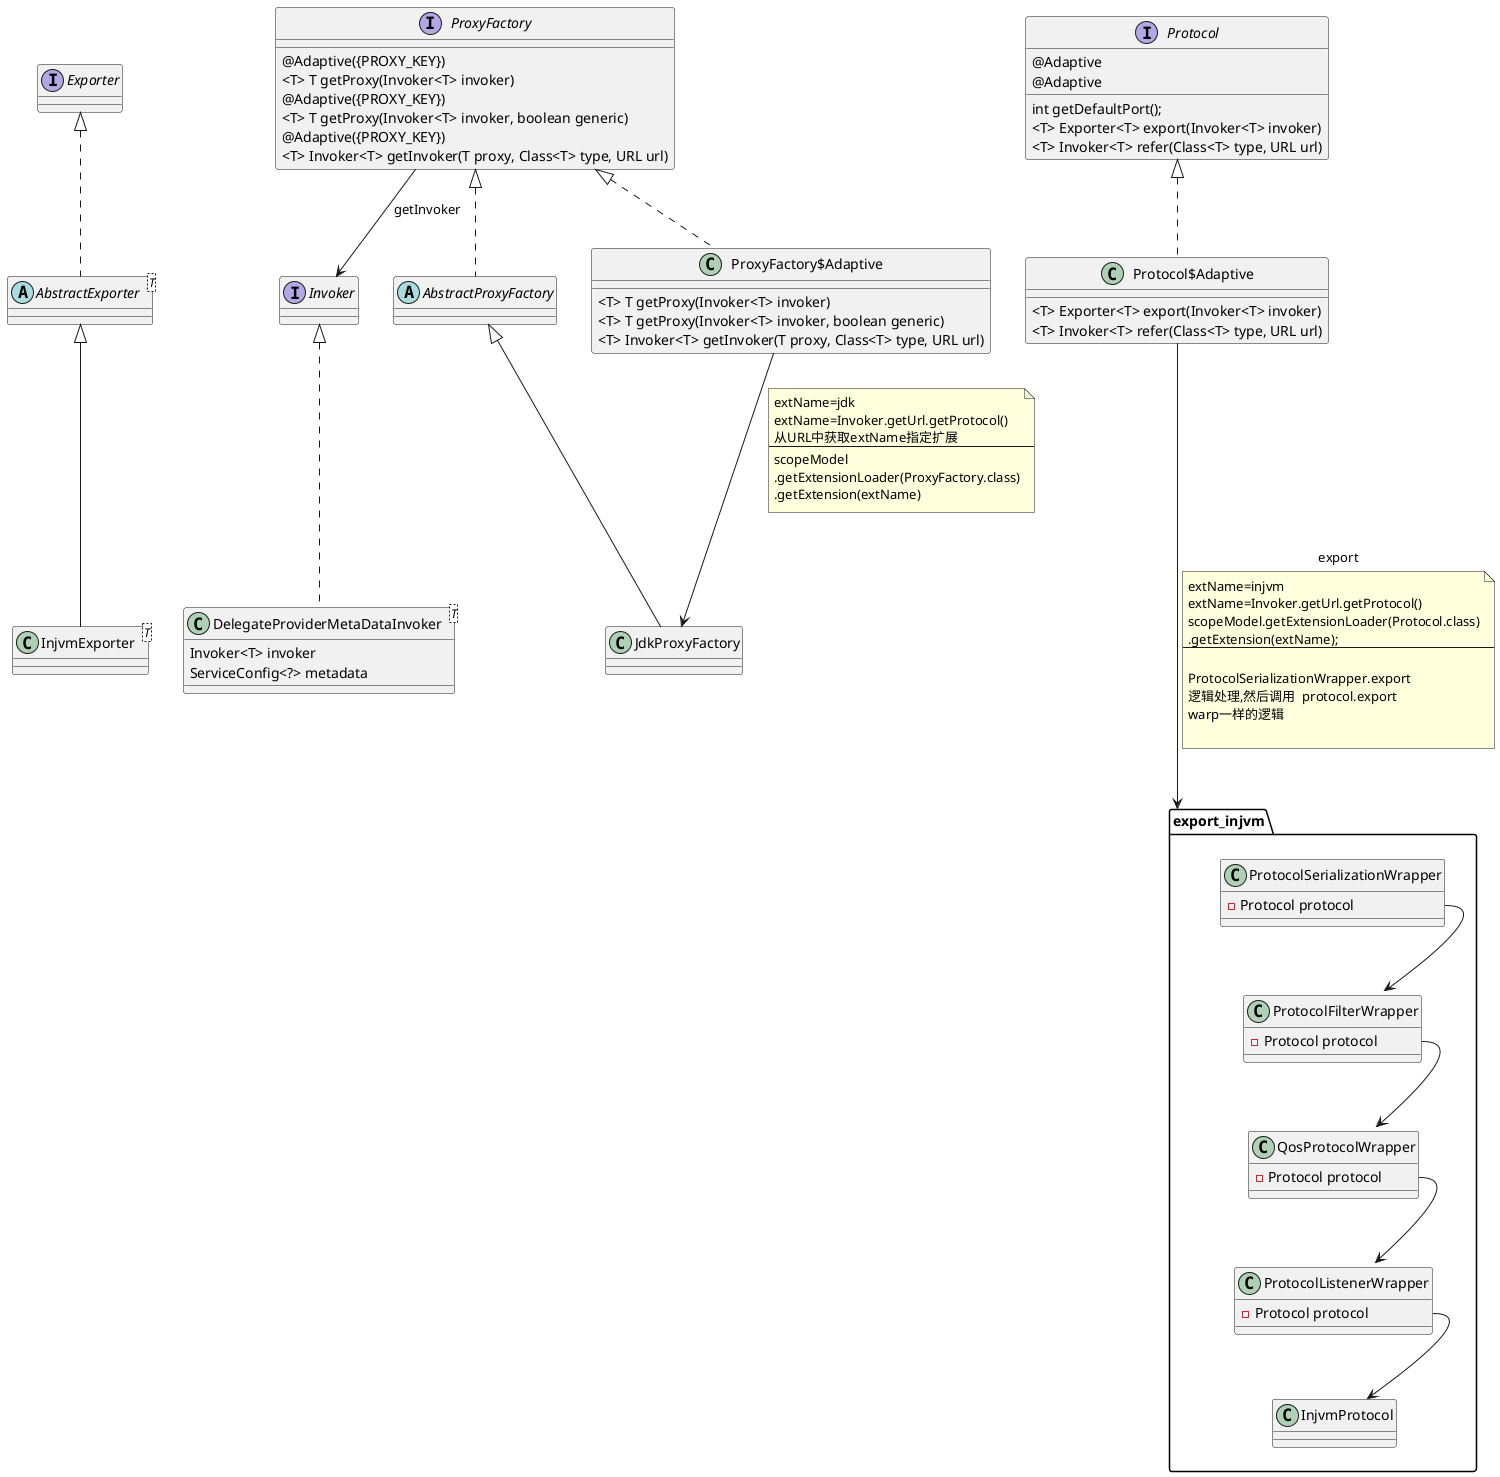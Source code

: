 @startuml
'https://plantuml.com/class-diagram

interface Exporter
abstract class AbstractExporter<T> implements Exporter
class InjvmExporter<T> extends AbstractExporter


interface Invoker
class DelegateProviderMetaDataInvoker<T> implements Invoker{
    Invoker<T> invoker
    ServiceConfig<?> metadata
}

interface ProxyFactory {
    @Adaptive({PROXY_KEY})
    <T> T getProxy(Invoker<T> invoker)
    @Adaptive({PROXY_KEY})
    <T> T getProxy(Invoker<T> invoker, boolean generic)
    @Adaptive({PROXY_KEY})
    <T> Invoker<T> getInvoker(T proxy, Class<T> type, URL url)
}

class JdkProxyFactory extends AbstractProxyFactory

abstract class AbstractProxyFactory implements ProxyFactory

class ProxyFactory$Adaptive implements ProxyFactory{
    <T> T getProxy(Invoker<T> invoker)
    <T> T getProxy(Invoker<T> invoker, boolean generic)
    <T> Invoker<T> getInvoker(T proxy, Class<T> type, URL url)
}


ProxyFactory$Adaptive --> JdkProxyFactory
note on link
extName=jdk
extName=Invoker.getUrl.getProtocol()
从URL中获取extName指定扩展
----
scopeModel
.getExtensionLoader(ProxyFactory.class)
.getExtension(extName)
end note


ProxyFactory --> Invoker : getInvoker


interface Protocol {
    int getDefaultPort();
    @Adaptive
    <T> Exporter<T> export(Invoker<T> invoker)
    @Adaptive
    <T> Invoker<T> refer(Class<T> type, URL url)
}

class Protocol$Adaptive implements Protocol{
    <T> Exporter<T> export(Invoker<T> invoker)
    <T> Invoker<T> refer(Class<T> type, URL url)
}

namespace export_injvm{
    class ProtocolSerializationWrapper  {
        - Protocol protocol
    }
    class ProtocolFilterWrapper {
        - Protocol protocol
    }

    class QosProtocolWrapper {
        - Protocol protocol
    }

    class ProtocolListenerWrapper {
        - Protocol protocol
    }
    class InjvmProtocol


    ProtocolSerializationWrapper::protocol -->ProtocolFilterWrapper
    ProtocolFilterWrapper::protocol -->QosProtocolWrapper
    QosProtocolWrapper::protocol -->ProtocolListenerWrapper
    ProtocolListenerWrapper::protocol -->InjvmProtocol
}






Protocol$Adaptive ---> export_injvm : export
note on link
extName=injvm
extName=Invoker.getUrl.getProtocol()
scopeModel.getExtensionLoader(Protocol.class)
.getExtension(extName);
----

ProtocolSerializationWrapper.export
逻辑处理,然后调用  protocol.export
warp一样的逻辑

end note

@enduml